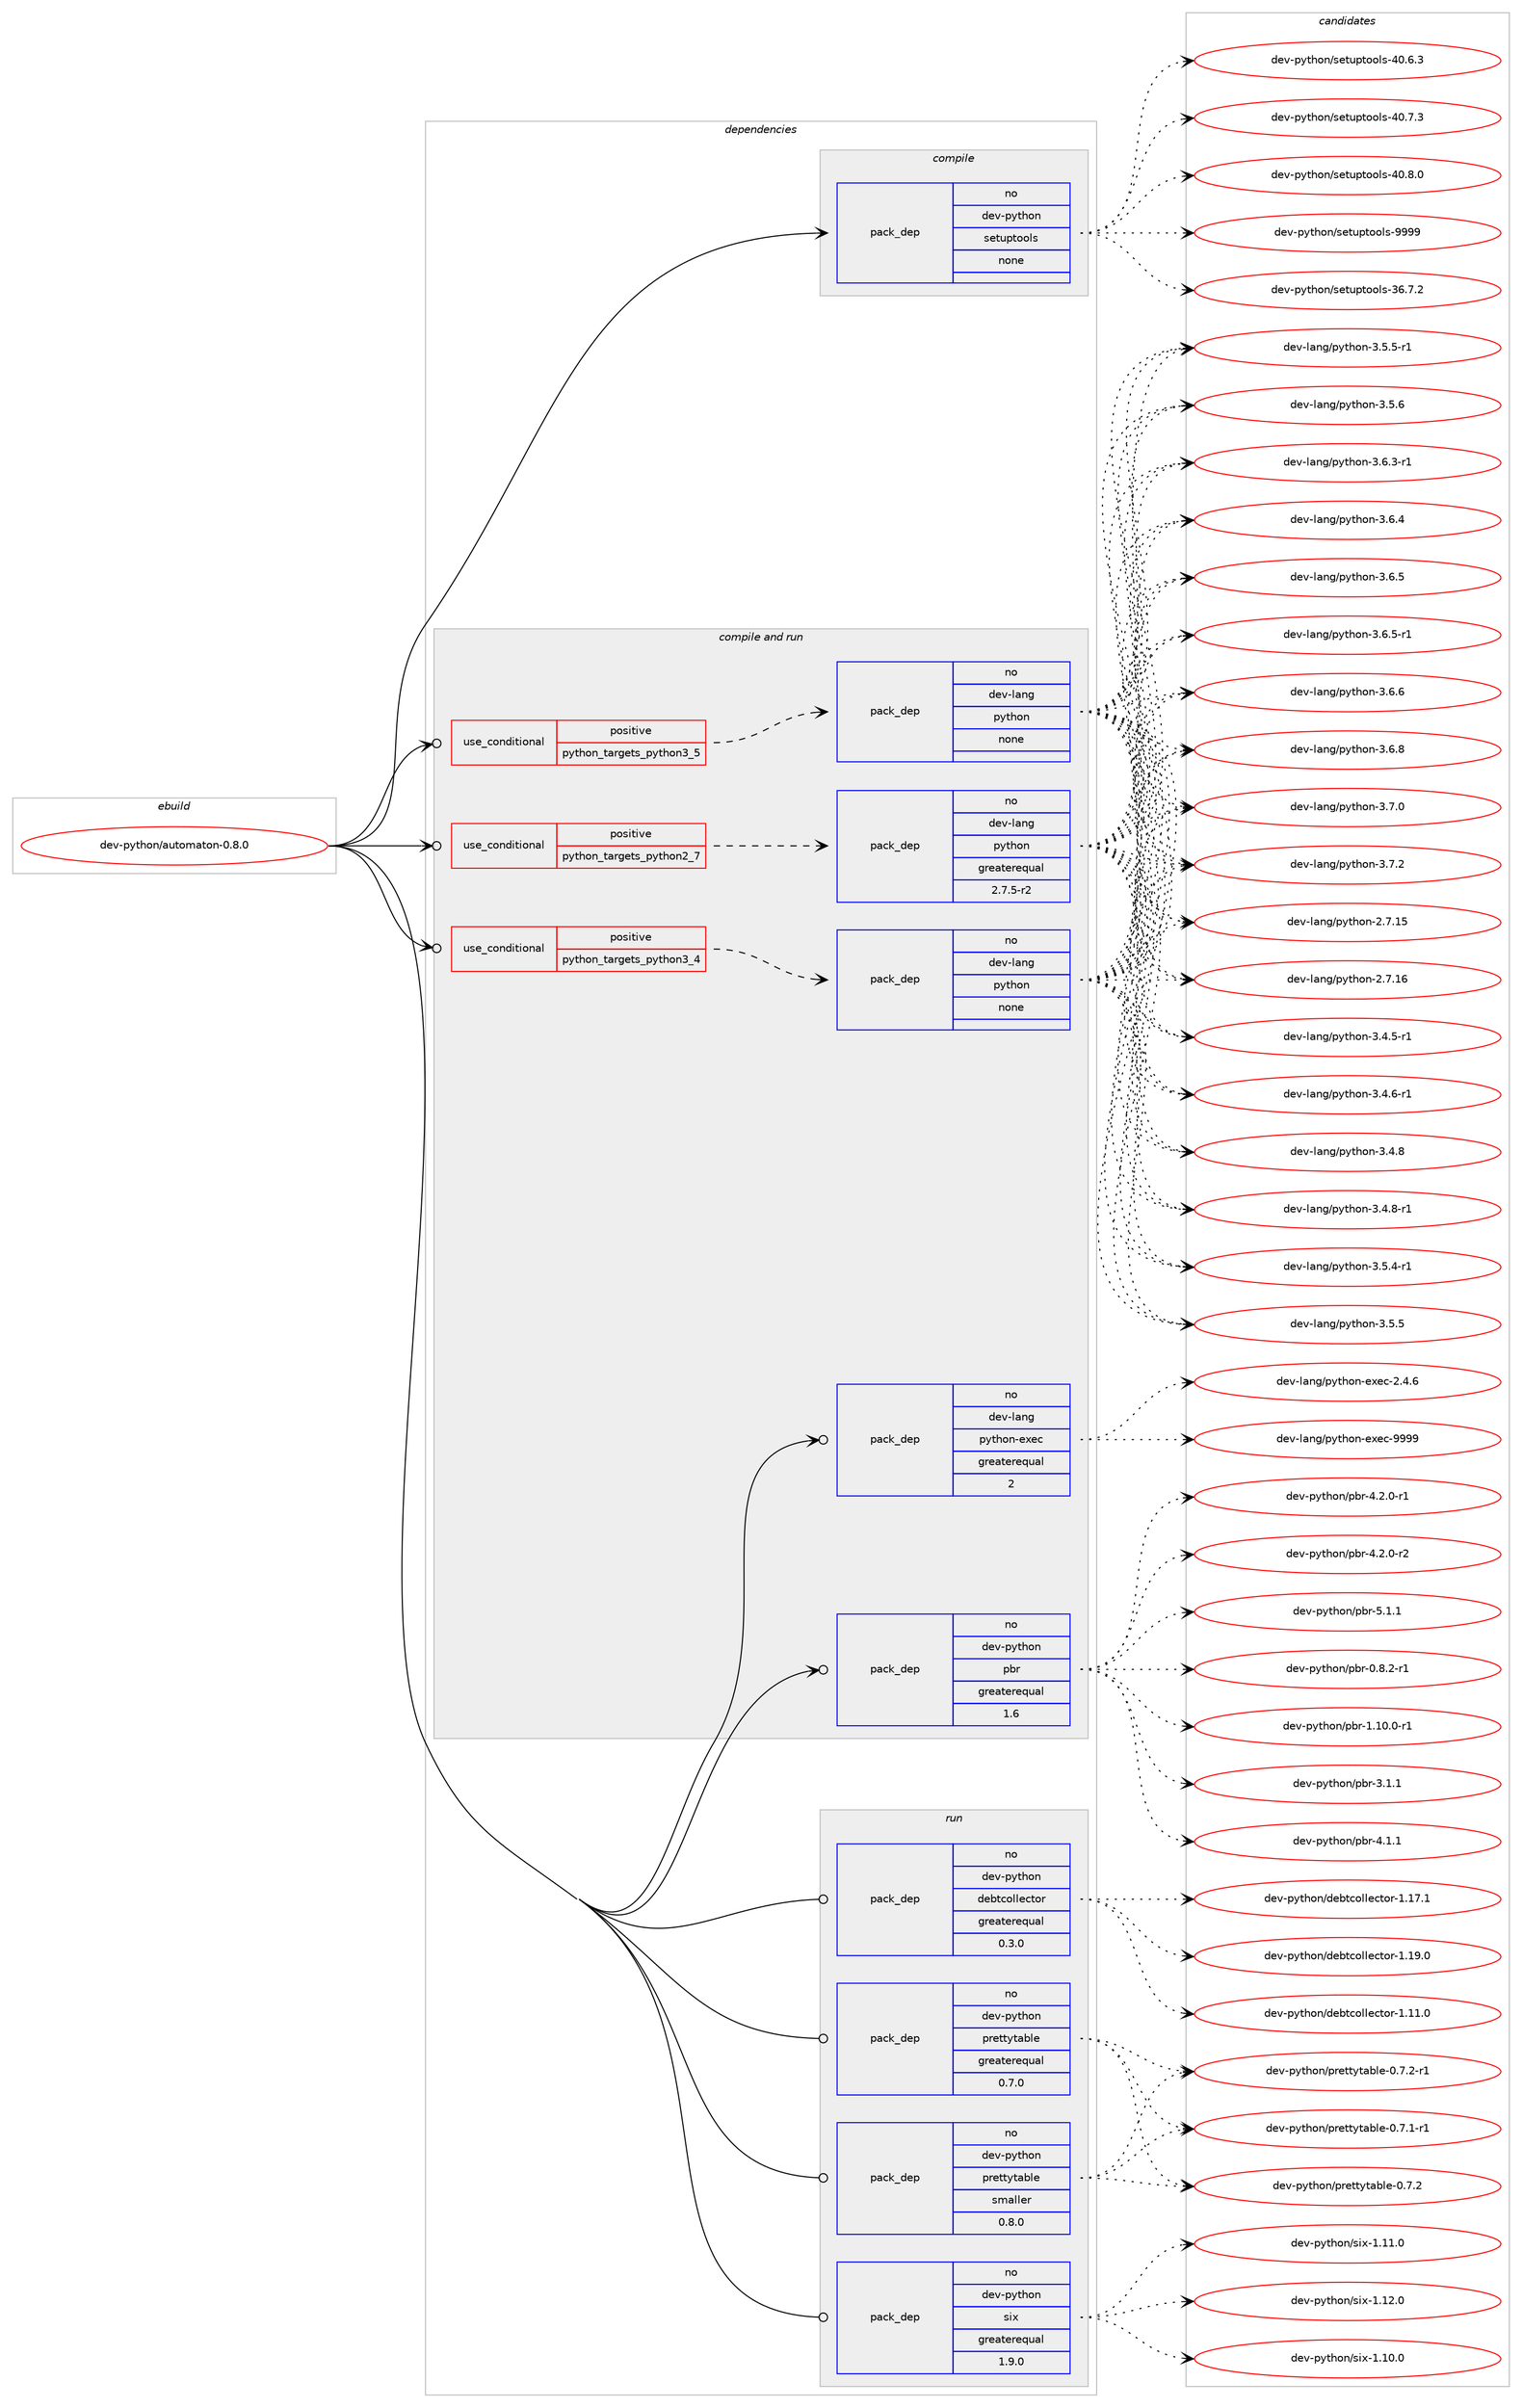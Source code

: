 digraph prolog {

# *************
# Graph options
# *************

newrank=true;
concentrate=true;
compound=true;
graph [rankdir=LR,fontname=Helvetica,fontsize=10,ranksep=1.5];#, ranksep=2.5, nodesep=0.2];
edge  [arrowhead=vee];
node  [fontname=Helvetica,fontsize=10];

# **********
# The ebuild
# **********

subgraph cluster_leftcol {
color=gray;
rank=same;
label=<<i>ebuild</i>>;
id [label="dev-python/automaton-0.8.0", color=red, width=4, href="../dev-python/automaton-0.8.0.svg"];
}

# ****************
# The dependencies
# ****************

subgraph cluster_midcol {
color=gray;
label=<<i>dependencies</i>>;
subgraph cluster_compile {
fillcolor="#eeeeee";
style=filled;
label=<<i>compile</i>>;
subgraph pack1005381 {
dependency1399913 [label=<<TABLE BORDER="0" CELLBORDER="1" CELLSPACING="0" CELLPADDING="4" WIDTH="220"><TR><TD ROWSPAN="6" CELLPADDING="30">pack_dep</TD></TR><TR><TD WIDTH="110">no</TD></TR><TR><TD>dev-python</TD></TR><TR><TD>setuptools</TD></TR><TR><TD>none</TD></TR><TR><TD></TD></TR></TABLE>>, shape=none, color=blue];
}
id:e -> dependency1399913:w [weight=20,style="solid",arrowhead="vee"];
}
subgraph cluster_compileandrun {
fillcolor="#eeeeee";
style=filled;
label=<<i>compile and run</i>>;
subgraph cond371306 {
dependency1399914 [label=<<TABLE BORDER="0" CELLBORDER="1" CELLSPACING="0" CELLPADDING="4"><TR><TD ROWSPAN="3" CELLPADDING="10">use_conditional</TD></TR><TR><TD>positive</TD></TR><TR><TD>python_targets_python2_7</TD></TR></TABLE>>, shape=none, color=red];
subgraph pack1005382 {
dependency1399915 [label=<<TABLE BORDER="0" CELLBORDER="1" CELLSPACING="0" CELLPADDING="4" WIDTH="220"><TR><TD ROWSPAN="6" CELLPADDING="30">pack_dep</TD></TR><TR><TD WIDTH="110">no</TD></TR><TR><TD>dev-lang</TD></TR><TR><TD>python</TD></TR><TR><TD>greaterequal</TD></TR><TR><TD>2.7.5-r2</TD></TR></TABLE>>, shape=none, color=blue];
}
dependency1399914:e -> dependency1399915:w [weight=20,style="dashed",arrowhead="vee"];
}
id:e -> dependency1399914:w [weight=20,style="solid",arrowhead="odotvee"];
subgraph cond371307 {
dependency1399916 [label=<<TABLE BORDER="0" CELLBORDER="1" CELLSPACING="0" CELLPADDING="4"><TR><TD ROWSPAN="3" CELLPADDING="10">use_conditional</TD></TR><TR><TD>positive</TD></TR><TR><TD>python_targets_python3_4</TD></TR></TABLE>>, shape=none, color=red];
subgraph pack1005383 {
dependency1399917 [label=<<TABLE BORDER="0" CELLBORDER="1" CELLSPACING="0" CELLPADDING="4" WIDTH="220"><TR><TD ROWSPAN="6" CELLPADDING="30">pack_dep</TD></TR><TR><TD WIDTH="110">no</TD></TR><TR><TD>dev-lang</TD></TR><TR><TD>python</TD></TR><TR><TD>none</TD></TR><TR><TD></TD></TR></TABLE>>, shape=none, color=blue];
}
dependency1399916:e -> dependency1399917:w [weight=20,style="dashed",arrowhead="vee"];
}
id:e -> dependency1399916:w [weight=20,style="solid",arrowhead="odotvee"];
subgraph cond371308 {
dependency1399918 [label=<<TABLE BORDER="0" CELLBORDER="1" CELLSPACING="0" CELLPADDING="4"><TR><TD ROWSPAN="3" CELLPADDING="10">use_conditional</TD></TR><TR><TD>positive</TD></TR><TR><TD>python_targets_python3_5</TD></TR></TABLE>>, shape=none, color=red];
subgraph pack1005384 {
dependency1399919 [label=<<TABLE BORDER="0" CELLBORDER="1" CELLSPACING="0" CELLPADDING="4" WIDTH="220"><TR><TD ROWSPAN="6" CELLPADDING="30">pack_dep</TD></TR><TR><TD WIDTH="110">no</TD></TR><TR><TD>dev-lang</TD></TR><TR><TD>python</TD></TR><TR><TD>none</TD></TR><TR><TD></TD></TR></TABLE>>, shape=none, color=blue];
}
dependency1399918:e -> dependency1399919:w [weight=20,style="dashed",arrowhead="vee"];
}
id:e -> dependency1399918:w [weight=20,style="solid",arrowhead="odotvee"];
subgraph pack1005385 {
dependency1399920 [label=<<TABLE BORDER="0" CELLBORDER="1" CELLSPACING="0" CELLPADDING="4" WIDTH="220"><TR><TD ROWSPAN="6" CELLPADDING="30">pack_dep</TD></TR><TR><TD WIDTH="110">no</TD></TR><TR><TD>dev-lang</TD></TR><TR><TD>python-exec</TD></TR><TR><TD>greaterequal</TD></TR><TR><TD>2</TD></TR></TABLE>>, shape=none, color=blue];
}
id:e -> dependency1399920:w [weight=20,style="solid",arrowhead="odotvee"];
subgraph pack1005386 {
dependency1399921 [label=<<TABLE BORDER="0" CELLBORDER="1" CELLSPACING="0" CELLPADDING="4" WIDTH="220"><TR><TD ROWSPAN="6" CELLPADDING="30">pack_dep</TD></TR><TR><TD WIDTH="110">no</TD></TR><TR><TD>dev-python</TD></TR><TR><TD>pbr</TD></TR><TR><TD>greaterequal</TD></TR><TR><TD>1.6</TD></TR></TABLE>>, shape=none, color=blue];
}
id:e -> dependency1399921:w [weight=20,style="solid",arrowhead="odotvee"];
}
subgraph cluster_run {
fillcolor="#eeeeee";
style=filled;
label=<<i>run</i>>;
subgraph pack1005387 {
dependency1399922 [label=<<TABLE BORDER="0" CELLBORDER="1" CELLSPACING="0" CELLPADDING="4" WIDTH="220"><TR><TD ROWSPAN="6" CELLPADDING="30">pack_dep</TD></TR><TR><TD WIDTH="110">no</TD></TR><TR><TD>dev-python</TD></TR><TR><TD>debtcollector</TD></TR><TR><TD>greaterequal</TD></TR><TR><TD>0.3.0</TD></TR></TABLE>>, shape=none, color=blue];
}
id:e -> dependency1399922:w [weight=20,style="solid",arrowhead="odot"];
subgraph pack1005388 {
dependency1399923 [label=<<TABLE BORDER="0" CELLBORDER="1" CELLSPACING="0" CELLPADDING="4" WIDTH="220"><TR><TD ROWSPAN="6" CELLPADDING="30">pack_dep</TD></TR><TR><TD WIDTH="110">no</TD></TR><TR><TD>dev-python</TD></TR><TR><TD>prettytable</TD></TR><TR><TD>greaterequal</TD></TR><TR><TD>0.7.0</TD></TR></TABLE>>, shape=none, color=blue];
}
id:e -> dependency1399923:w [weight=20,style="solid",arrowhead="odot"];
subgraph pack1005389 {
dependency1399924 [label=<<TABLE BORDER="0" CELLBORDER="1" CELLSPACING="0" CELLPADDING="4" WIDTH="220"><TR><TD ROWSPAN="6" CELLPADDING="30">pack_dep</TD></TR><TR><TD WIDTH="110">no</TD></TR><TR><TD>dev-python</TD></TR><TR><TD>prettytable</TD></TR><TR><TD>smaller</TD></TR><TR><TD>0.8.0</TD></TR></TABLE>>, shape=none, color=blue];
}
id:e -> dependency1399924:w [weight=20,style="solid",arrowhead="odot"];
subgraph pack1005390 {
dependency1399925 [label=<<TABLE BORDER="0" CELLBORDER="1" CELLSPACING="0" CELLPADDING="4" WIDTH="220"><TR><TD ROWSPAN="6" CELLPADDING="30">pack_dep</TD></TR><TR><TD WIDTH="110">no</TD></TR><TR><TD>dev-python</TD></TR><TR><TD>six</TD></TR><TR><TD>greaterequal</TD></TR><TR><TD>1.9.0</TD></TR></TABLE>>, shape=none, color=blue];
}
id:e -> dependency1399925:w [weight=20,style="solid",arrowhead="odot"];
}
}

# **************
# The candidates
# **************

subgraph cluster_choices {
rank=same;
color=gray;
label=<<i>candidates</i>>;

subgraph choice1005381 {
color=black;
nodesep=1;
choice100101118451121211161041111104711510111611711211611111110811545515446554650 [label="dev-python/setuptools-36.7.2", color=red, width=4,href="../dev-python/setuptools-36.7.2.svg"];
choice100101118451121211161041111104711510111611711211611111110811545524846544651 [label="dev-python/setuptools-40.6.3", color=red, width=4,href="../dev-python/setuptools-40.6.3.svg"];
choice100101118451121211161041111104711510111611711211611111110811545524846554651 [label="dev-python/setuptools-40.7.3", color=red, width=4,href="../dev-python/setuptools-40.7.3.svg"];
choice100101118451121211161041111104711510111611711211611111110811545524846564648 [label="dev-python/setuptools-40.8.0", color=red, width=4,href="../dev-python/setuptools-40.8.0.svg"];
choice10010111845112121116104111110471151011161171121161111111081154557575757 [label="dev-python/setuptools-9999", color=red, width=4,href="../dev-python/setuptools-9999.svg"];
dependency1399913:e -> choice100101118451121211161041111104711510111611711211611111110811545515446554650:w [style=dotted,weight="100"];
dependency1399913:e -> choice100101118451121211161041111104711510111611711211611111110811545524846544651:w [style=dotted,weight="100"];
dependency1399913:e -> choice100101118451121211161041111104711510111611711211611111110811545524846554651:w [style=dotted,weight="100"];
dependency1399913:e -> choice100101118451121211161041111104711510111611711211611111110811545524846564648:w [style=dotted,weight="100"];
dependency1399913:e -> choice10010111845112121116104111110471151011161171121161111111081154557575757:w [style=dotted,weight="100"];
}
subgraph choice1005382 {
color=black;
nodesep=1;
choice10010111845108971101034711212111610411111045504655464953 [label="dev-lang/python-2.7.15", color=red, width=4,href="../dev-lang/python-2.7.15.svg"];
choice10010111845108971101034711212111610411111045504655464954 [label="dev-lang/python-2.7.16", color=red, width=4,href="../dev-lang/python-2.7.16.svg"];
choice1001011184510897110103471121211161041111104551465246534511449 [label="dev-lang/python-3.4.5-r1", color=red, width=4,href="../dev-lang/python-3.4.5-r1.svg"];
choice1001011184510897110103471121211161041111104551465246544511449 [label="dev-lang/python-3.4.6-r1", color=red, width=4,href="../dev-lang/python-3.4.6-r1.svg"];
choice100101118451089711010347112121116104111110455146524656 [label="dev-lang/python-3.4.8", color=red, width=4,href="../dev-lang/python-3.4.8.svg"];
choice1001011184510897110103471121211161041111104551465246564511449 [label="dev-lang/python-3.4.8-r1", color=red, width=4,href="../dev-lang/python-3.4.8-r1.svg"];
choice1001011184510897110103471121211161041111104551465346524511449 [label="dev-lang/python-3.5.4-r1", color=red, width=4,href="../dev-lang/python-3.5.4-r1.svg"];
choice100101118451089711010347112121116104111110455146534653 [label="dev-lang/python-3.5.5", color=red, width=4,href="../dev-lang/python-3.5.5.svg"];
choice1001011184510897110103471121211161041111104551465346534511449 [label="dev-lang/python-3.5.5-r1", color=red, width=4,href="../dev-lang/python-3.5.5-r1.svg"];
choice100101118451089711010347112121116104111110455146534654 [label="dev-lang/python-3.5.6", color=red, width=4,href="../dev-lang/python-3.5.6.svg"];
choice1001011184510897110103471121211161041111104551465446514511449 [label="dev-lang/python-3.6.3-r1", color=red, width=4,href="../dev-lang/python-3.6.3-r1.svg"];
choice100101118451089711010347112121116104111110455146544652 [label="dev-lang/python-3.6.4", color=red, width=4,href="../dev-lang/python-3.6.4.svg"];
choice100101118451089711010347112121116104111110455146544653 [label="dev-lang/python-3.6.5", color=red, width=4,href="../dev-lang/python-3.6.5.svg"];
choice1001011184510897110103471121211161041111104551465446534511449 [label="dev-lang/python-3.6.5-r1", color=red, width=4,href="../dev-lang/python-3.6.5-r1.svg"];
choice100101118451089711010347112121116104111110455146544654 [label="dev-lang/python-3.6.6", color=red, width=4,href="../dev-lang/python-3.6.6.svg"];
choice100101118451089711010347112121116104111110455146544656 [label="dev-lang/python-3.6.8", color=red, width=4,href="../dev-lang/python-3.6.8.svg"];
choice100101118451089711010347112121116104111110455146554648 [label="dev-lang/python-3.7.0", color=red, width=4,href="../dev-lang/python-3.7.0.svg"];
choice100101118451089711010347112121116104111110455146554650 [label="dev-lang/python-3.7.2", color=red, width=4,href="../dev-lang/python-3.7.2.svg"];
dependency1399915:e -> choice10010111845108971101034711212111610411111045504655464953:w [style=dotted,weight="100"];
dependency1399915:e -> choice10010111845108971101034711212111610411111045504655464954:w [style=dotted,weight="100"];
dependency1399915:e -> choice1001011184510897110103471121211161041111104551465246534511449:w [style=dotted,weight="100"];
dependency1399915:e -> choice1001011184510897110103471121211161041111104551465246544511449:w [style=dotted,weight="100"];
dependency1399915:e -> choice100101118451089711010347112121116104111110455146524656:w [style=dotted,weight="100"];
dependency1399915:e -> choice1001011184510897110103471121211161041111104551465246564511449:w [style=dotted,weight="100"];
dependency1399915:e -> choice1001011184510897110103471121211161041111104551465346524511449:w [style=dotted,weight="100"];
dependency1399915:e -> choice100101118451089711010347112121116104111110455146534653:w [style=dotted,weight="100"];
dependency1399915:e -> choice1001011184510897110103471121211161041111104551465346534511449:w [style=dotted,weight="100"];
dependency1399915:e -> choice100101118451089711010347112121116104111110455146534654:w [style=dotted,weight="100"];
dependency1399915:e -> choice1001011184510897110103471121211161041111104551465446514511449:w [style=dotted,weight="100"];
dependency1399915:e -> choice100101118451089711010347112121116104111110455146544652:w [style=dotted,weight="100"];
dependency1399915:e -> choice100101118451089711010347112121116104111110455146544653:w [style=dotted,weight="100"];
dependency1399915:e -> choice1001011184510897110103471121211161041111104551465446534511449:w [style=dotted,weight="100"];
dependency1399915:e -> choice100101118451089711010347112121116104111110455146544654:w [style=dotted,weight="100"];
dependency1399915:e -> choice100101118451089711010347112121116104111110455146544656:w [style=dotted,weight="100"];
dependency1399915:e -> choice100101118451089711010347112121116104111110455146554648:w [style=dotted,weight="100"];
dependency1399915:e -> choice100101118451089711010347112121116104111110455146554650:w [style=dotted,weight="100"];
}
subgraph choice1005383 {
color=black;
nodesep=1;
choice10010111845108971101034711212111610411111045504655464953 [label="dev-lang/python-2.7.15", color=red, width=4,href="../dev-lang/python-2.7.15.svg"];
choice10010111845108971101034711212111610411111045504655464954 [label="dev-lang/python-2.7.16", color=red, width=4,href="../dev-lang/python-2.7.16.svg"];
choice1001011184510897110103471121211161041111104551465246534511449 [label="dev-lang/python-3.4.5-r1", color=red, width=4,href="../dev-lang/python-3.4.5-r1.svg"];
choice1001011184510897110103471121211161041111104551465246544511449 [label="dev-lang/python-3.4.6-r1", color=red, width=4,href="../dev-lang/python-3.4.6-r1.svg"];
choice100101118451089711010347112121116104111110455146524656 [label="dev-lang/python-3.4.8", color=red, width=4,href="../dev-lang/python-3.4.8.svg"];
choice1001011184510897110103471121211161041111104551465246564511449 [label="dev-lang/python-3.4.8-r1", color=red, width=4,href="../dev-lang/python-3.4.8-r1.svg"];
choice1001011184510897110103471121211161041111104551465346524511449 [label="dev-lang/python-3.5.4-r1", color=red, width=4,href="../dev-lang/python-3.5.4-r1.svg"];
choice100101118451089711010347112121116104111110455146534653 [label="dev-lang/python-3.5.5", color=red, width=4,href="../dev-lang/python-3.5.5.svg"];
choice1001011184510897110103471121211161041111104551465346534511449 [label="dev-lang/python-3.5.5-r1", color=red, width=4,href="../dev-lang/python-3.5.5-r1.svg"];
choice100101118451089711010347112121116104111110455146534654 [label="dev-lang/python-3.5.6", color=red, width=4,href="../dev-lang/python-3.5.6.svg"];
choice1001011184510897110103471121211161041111104551465446514511449 [label="dev-lang/python-3.6.3-r1", color=red, width=4,href="../dev-lang/python-3.6.3-r1.svg"];
choice100101118451089711010347112121116104111110455146544652 [label="dev-lang/python-3.6.4", color=red, width=4,href="../dev-lang/python-3.6.4.svg"];
choice100101118451089711010347112121116104111110455146544653 [label="dev-lang/python-3.6.5", color=red, width=4,href="../dev-lang/python-3.6.5.svg"];
choice1001011184510897110103471121211161041111104551465446534511449 [label="dev-lang/python-3.6.5-r1", color=red, width=4,href="../dev-lang/python-3.6.5-r1.svg"];
choice100101118451089711010347112121116104111110455146544654 [label="dev-lang/python-3.6.6", color=red, width=4,href="../dev-lang/python-3.6.6.svg"];
choice100101118451089711010347112121116104111110455146544656 [label="dev-lang/python-3.6.8", color=red, width=4,href="../dev-lang/python-3.6.8.svg"];
choice100101118451089711010347112121116104111110455146554648 [label="dev-lang/python-3.7.0", color=red, width=4,href="../dev-lang/python-3.7.0.svg"];
choice100101118451089711010347112121116104111110455146554650 [label="dev-lang/python-3.7.2", color=red, width=4,href="../dev-lang/python-3.7.2.svg"];
dependency1399917:e -> choice10010111845108971101034711212111610411111045504655464953:w [style=dotted,weight="100"];
dependency1399917:e -> choice10010111845108971101034711212111610411111045504655464954:w [style=dotted,weight="100"];
dependency1399917:e -> choice1001011184510897110103471121211161041111104551465246534511449:w [style=dotted,weight="100"];
dependency1399917:e -> choice1001011184510897110103471121211161041111104551465246544511449:w [style=dotted,weight="100"];
dependency1399917:e -> choice100101118451089711010347112121116104111110455146524656:w [style=dotted,weight="100"];
dependency1399917:e -> choice1001011184510897110103471121211161041111104551465246564511449:w [style=dotted,weight="100"];
dependency1399917:e -> choice1001011184510897110103471121211161041111104551465346524511449:w [style=dotted,weight="100"];
dependency1399917:e -> choice100101118451089711010347112121116104111110455146534653:w [style=dotted,weight="100"];
dependency1399917:e -> choice1001011184510897110103471121211161041111104551465346534511449:w [style=dotted,weight="100"];
dependency1399917:e -> choice100101118451089711010347112121116104111110455146534654:w [style=dotted,weight="100"];
dependency1399917:e -> choice1001011184510897110103471121211161041111104551465446514511449:w [style=dotted,weight="100"];
dependency1399917:e -> choice100101118451089711010347112121116104111110455146544652:w [style=dotted,weight="100"];
dependency1399917:e -> choice100101118451089711010347112121116104111110455146544653:w [style=dotted,weight="100"];
dependency1399917:e -> choice1001011184510897110103471121211161041111104551465446534511449:w [style=dotted,weight="100"];
dependency1399917:e -> choice100101118451089711010347112121116104111110455146544654:w [style=dotted,weight="100"];
dependency1399917:e -> choice100101118451089711010347112121116104111110455146544656:w [style=dotted,weight="100"];
dependency1399917:e -> choice100101118451089711010347112121116104111110455146554648:w [style=dotted,weight="100"];
dependency1399917:e -> choice100101118451089711010347112121116104111110455146554650:w [style=dotted,weight="100"];
}
subgraph choice1005384 {
color=black;
nodesep=1;
choice10010111845108971101034711212111610411111045504655464953 [label="dev-lang/python-2.7.15", color=red, width=4,href="../dev-lang/python-2.7.15.svg"];
choice10010111845108971101034711212111610411111045504655464954 [label="dev-lang/python-2.7.16", color=red, width=4,href="../dev-lang/python-2.7.16.svg"];
choice1001011184510897110103471121211161041111104551465246534511449 [label="dev-lang/python-3.4.5-r1", color=red, width=4,href="../dev-lang/python-3.4.5-r1.svg"];
choice1001011184510897110103471121211161041111104551465246544511449 [label="dev-lang/python-3.4.6-r1", color=red, width=4,href="../dev-lang/python-3.4.6-r1.svg"];
choice100101118451089711010347112121116104111110455146524656 [label="dev-lang/python-3.4.8", color=red, width=4,href="../dev-lang/python-3.4.8.svg"];
choice1001011184510897110103471121211161041111104551465246564511449 [label="dev-lang/python-3.4.8-r1", color=red, width=4,href="../dev-lang/python-3.4.8-r1.svg"];
choice1001011184510897110103471121211161041111104551465346524511449 [label="dev-lang/python-3.5.4-r1", color=red, width=4,href="../dev-lang/python-3.5.4-r1.svg"];
choice100101118451089711010347112121116104111110455146534653 [label="dev-lang/python-3.5.5", color=red, width=4,href="../dev-lang/python-3.5.5.svg"];
choice1001011184510897110103471121211161041111104551465346534511449 [label="dev-lang/python-3.5.5-r1", color=red, width=4,href="../dev-lang/python-3.5.5-r1.svg"];
choice100101118451089711010347112121116104111110455146534654 [label="dev-lang/python-3.5.6", color=red, width=4,href="../dev-lang/python-3.5.6.svg"];
choice1001011184510897110103471121211161041111104551465446514511449 [label="dev-lang/python-3.6.3-r1", color=red, width=4,href="../dev-lang/python-3.6.3-r1.svg"];
choice100101118451089711010347112121116104111110455146544652 [label="dev-lang/python-3.6.4", color=red, width=4,href="../dev-lang/python-3.6.4.svg"];
choice100101118451089711010347112121116104111110455146544653 [label="dev-lang/python-3.6.5", color=red, width=4,href="../dev-lang/python-3.6.5.svg"];
choice1001011184510897110103471121211161041111104551465446534511449 [label="dev-lang/python-3.6.5-r1", color=red, width=4,href="../dev-lang/python-3.6.5-r1.svg"];
choice100101118451089711010347112121116104111110455146544654 [label="dev-lang/python-3.6.6", color=red, width=4,href="../dev-lang/python-3.6.6.svg"];
choice100101118451089711010347112121116104111110455146544656 [label="dev-lang/python-3.6.8", color=red, width=4,href="../dev-lang/python-3.6.8.svg"];
choice100101118451089711010347112121116104111110455146554648 [label="dev-lang/python-3.7.0", color=red, width=4,href="../dev-lang/python-3.7.0.svg"];
choice100101118451089711010347112121116104111110455146554650 [label="dev-lang/python-3.7.2", color=red, width=4,href="../dev-lang/python-3.7.2.svg"];
dependency1399919:e -> choice10010111845108971101034711212111610411111045504655464953:w [style=dotted,weight="100"];
dependency1399919:e -> choice10010111845108971101034711212111610411111045504655464954:w [style=dotted,weight="100"];
dependency1399919:e -> choice1001011184510897110103471121211161041111104551465246534511449:w [style=dotted,weight="100"];
dependency1399919:e -> choice1001011184510897110103471121211161041111104551465246544511449:w [style=dotted,weight="100"];
dependency1399919:e -> choice100101118451089711010347112121116104111110455146524656:w [style=dotted,weight="100"];
dependency1399919:e -> choice1001011184510897110103471121211161041111104551465246564511449:w [style=dotted,weight="100"];
dependency1399919:e -> choice1001011184510897110103471121211161041111104551465346524511449:w [style=dotted,weight="100"];
dependency1399919:e -> choice100101118451089711010347112121116104111110455146534653:w [style=dotted,weight="100"];
dependency1399919:e -> choice1001011184510897110103471121211161041111104551465346534511449:w [style=dotted,weight="100"];
dependency1399919:e -> choice100101118451089711010347112121116104111110455146534654:w [style=dotted,weight="100"];
dependency1399919:e -> choice1001011184510897110103471121211161041111104551465446514511449:w [style=dotted,weight="100"];
dependency1399919:e -> choice100101118451089711010347112121116104111110455146544652:w [style=dotted,weight="100"];
dependency1399919:e -> choice100101118451089711010347112121116104111110455146544653:w [style=dotted,weight="100"];
dependency1399919:e -> choice1001011184510897110103471121211161041111104551465446534511449:w [style=dotted,weight="100"];
dependency1399919:e -> choice100101118451089711010347112121116104111110455146544654:w [style=dotted,weight="100"];
dependency1399919:e -> choice100101118451089711010347112121116104111110455146544656:w [style=dotted,weight="100"];
dependency1399919:e -> choice100101118451089711010347112121116104111110455146554648:w [style=dotted,weight="100"];
dependency1399919:e -> choice100101118451089711010347112121116104111110455146554650:w [style=dotted,weight="100"];
}
subgraph choice1005385 {
color=black;
nodesep=1;
choice1001011184510897110103471121211161041111104510112010199455046524654 [label="dev-lang/python-exec-2.4.6", color=red, width=4,href="../dev-lang/python-exec-2.4.6.svg"];
choice10010111845108971101034711212111610411111045101120101994557575757 [label="dev-lang/python-exec-9999", color=red, width=4,href="../dev-lang/python-exec-9999.svg"];
dependency1399920:e -> choice1001011184510897110103471121211161041111104510112010199455046524654:w [style=dotted,weight="100"];
dependency1399920:e -> choice10010111845108971101034711212111610411111045101120101994557575757:w [style=dotted,weight="100"];
}
subgraph choice1005386 {
color=black;
nodesep=1;
choice1001011184511212111610411111047112981144548465646504511449 [label="dev-python/pbr-0.8.2-r1", color=red, width=4,href="../dev-python/pbr-0.8.2-r1.svg"];
choice100101118451121211161041111104711298114454946494846484511449 [label="dev-python/pbr-1.10.0-r1", color=red, width=4,href="../dev-python/pbr-1.10.0-r1.svg"];
choice100101118451121211161041111104711298114455146494649 [label="dev-python/pbr-3.1.1", color=red, width=4,href="../dev-python/pbr-3.1.1.svg"];
choice100101118451121211161041111104711298114455246494649 [label="dev-python/pbr-4.1.1", color=red, width=4,href="../dev-python/pbr-4.1.1.svg"];
choice1001011184511212111610411111047112981144552465046484511449 [label="dev-python/pbr-4.2.0-r1", color=red, width=4,href="../dev-python/pbr-4.2.0-r1.svg"];
choice1001011184511212111610411111047112981144552465046484511450 [label="dev-python/pbr-4.2.0-r2", color=red, width=4,href="../dev-python/pbr-4.2.0-r2.svg"];
choice100101118451121211161041111104711298114455346494649 [label="dev-python/pbr-5.1.1", color=red, width=4,href="../dev-python/pbr-5.1.1.svg"];
dependency1399921:e -> choice1001011184511212111610411111047112981144548465646504511449:w [style=dotted,weight="100"];
dependency1399921:e -> choice100101118451121211161041111104711298114454946494846484511449:w [style=dotted,weight="100"];
dependency1399921:e -> choice100101118451121211161041111104711298114455146494649:w [style=dotted,weight="100"];
dependency1399921:e -> choice100101118451121211161041111104711298114455246494649:w [style=dotted,weight="100"];
dependency1399921:e -> choice1001011184511212111610411111047112981144552465046484511449:w [style=dotted,weight="100"];
dependency1399921:e -> choice1001011184511212111610411111047112981144552465046484511450:w [style=dotted,weight="100"];
dependency1399921:e -> choice100101118451121211161041111104711298114455346494649:w [style=dotted,weight="100"];
}
subgraph choice1005387 {
color=black;
nodesep=1;
choice100101118451121211161041111104710010198116991111081081019911611111445494649494648 [label="dev-python/debtcollector-1.11.0", color=red, width=4,href="../dev-python/debtcollector-1.11.0.svg"];
choice100101118451121211161041111104710010198116991111081081019911611111445494649554649 [label="dev-python/debtcollector-1.17.1", color=red, width=4,href="../dev-python/debtcollector-1.17.1.svg"];
choice100101118451121211161041111104710010198116991111081081019911611111445494649574648 [label="dev-python/debtcollector-1.19.0", color=red, width=4,href="../dev-python/debtcollector-1.19.0.svg"];
dependency1399922:e -> choice100101118451121211161041111104710010198116991111081081019911611111445494649494648:w [style=dotted,weight="100"];
dependency1399922:e -> choice100101118451121211161041111104710010198116991111081081019911611111445494649554649:w [style=dotted,weight="100"];
dependency1399922:e -> choice100101118451121211161041111104710010198116991111081081019911611111445494649574648:w [style=dotted,weight="100"];
}
subgraph choice1005388 {
color=black;
nodesep=1;
choice100101118451121211161041111104711211410111611612111697981081014548465546494511449 [label="dev-python/prettytable-0.7.1-r1", color=red, width=4,href="../dev-python/prettytable-0.7.1-r1.svg"];
choice10010111845112121116104111110471121141011161161211169798108101454846554650 [label="dev-python/prettytable-0.7.2", color=red, width=4,href="../dev-python/prettytable-0.7.2.svg"];
choice100101118451121211161041111104711211410111611612111697981081014548465546504511449 [label="dev-python/prettytable-0.7.2-r1", color=red, width=4,href="../dev-python/prettytable-0.7.2-r1.svg"];
dependency1399923:e -> choice100101118451121211161041111104711211410111611612111697981081014548465546494511449:w [style=dotted,weight="100"];
dependency1399923:e -> choice10010111845112121116104111110471121141011161161211169798108101454846554650:w [style=dotted,weight="100"];
dependency1399923:e -> choice100101118451121211161041111104711211410111611612111697981081014548465546504511449:w [style=dotted,weight="100"];
}
subgraph choice1005389 {
color=black;
nodesep=1;
choice100101118451121211161041111104711211410111611612111697981081014548465546494511449 [label="dev-python/prettytable-0.7.1-r1", color=red, width=4,href="../dev-python/prettytable-0.7.1-r1.svg"];
choice10010111845112121116104111110471121141011161161211169798108101454846554650 [label="dev-python/prettytable-0.7.2", color=red, width=4,href="../dev-python/prettytable-0.7.2.svg"];
choice100101118451121211161041111104711211410111611612111697981081014548465546504511449 [label="dev-python/prettytable-0.7.2-r1", color=red, width=4,href="../dev-python/prettytable-0.7.2-r1.svg"];
dependency1399924:e -> choice100101118451121211161041111104711211410111611612111697981081014548465546494511449:w [style=dotted,weight="100"];
dependency1399924:e -> choice10010111845112121116104111110471121141011161161211169798108101454846554650:w [style=dotted,weight="100"];
dependency1399924:e -> choice100101118451121211161041111104711211410111611612111697981081014548465546504511449:w [style=dotted,weight="100"];
}
subgraph choice1005390 {
color=black;
nodesep=1;
choice100101118451121211161041111104711510512045494649484648 [label="dev-python/six-1.10.0", color=red, width=4,href="../dev-python/six-1.10.0.svg"];
choice100101118451121211161041111104711510512045494649494648 [label="dev-python/six-1.11.0", color=red, width=4,href="../dev-python/six-1.11.0.svg"];
choice100101118451121211161041111104711510512045494649504648 [label="dev-python/six-1.12.0", color=red, width=4,href="../dev-python/six-1.12.0.svg"];
dependency1399925:e -> choice100101118451121211161041111104711510512045494649484648:w [style=dotted,weight="100"];
dependency1399925:e -> choice100101118451121211161041111104711510512045494649494648:w [style=dotted,weight="100"];
dependency1399925:e -> choice100101118451121211161041111104711510512045494649504648:w [style=dotted,weight="100"];
}
}

}
